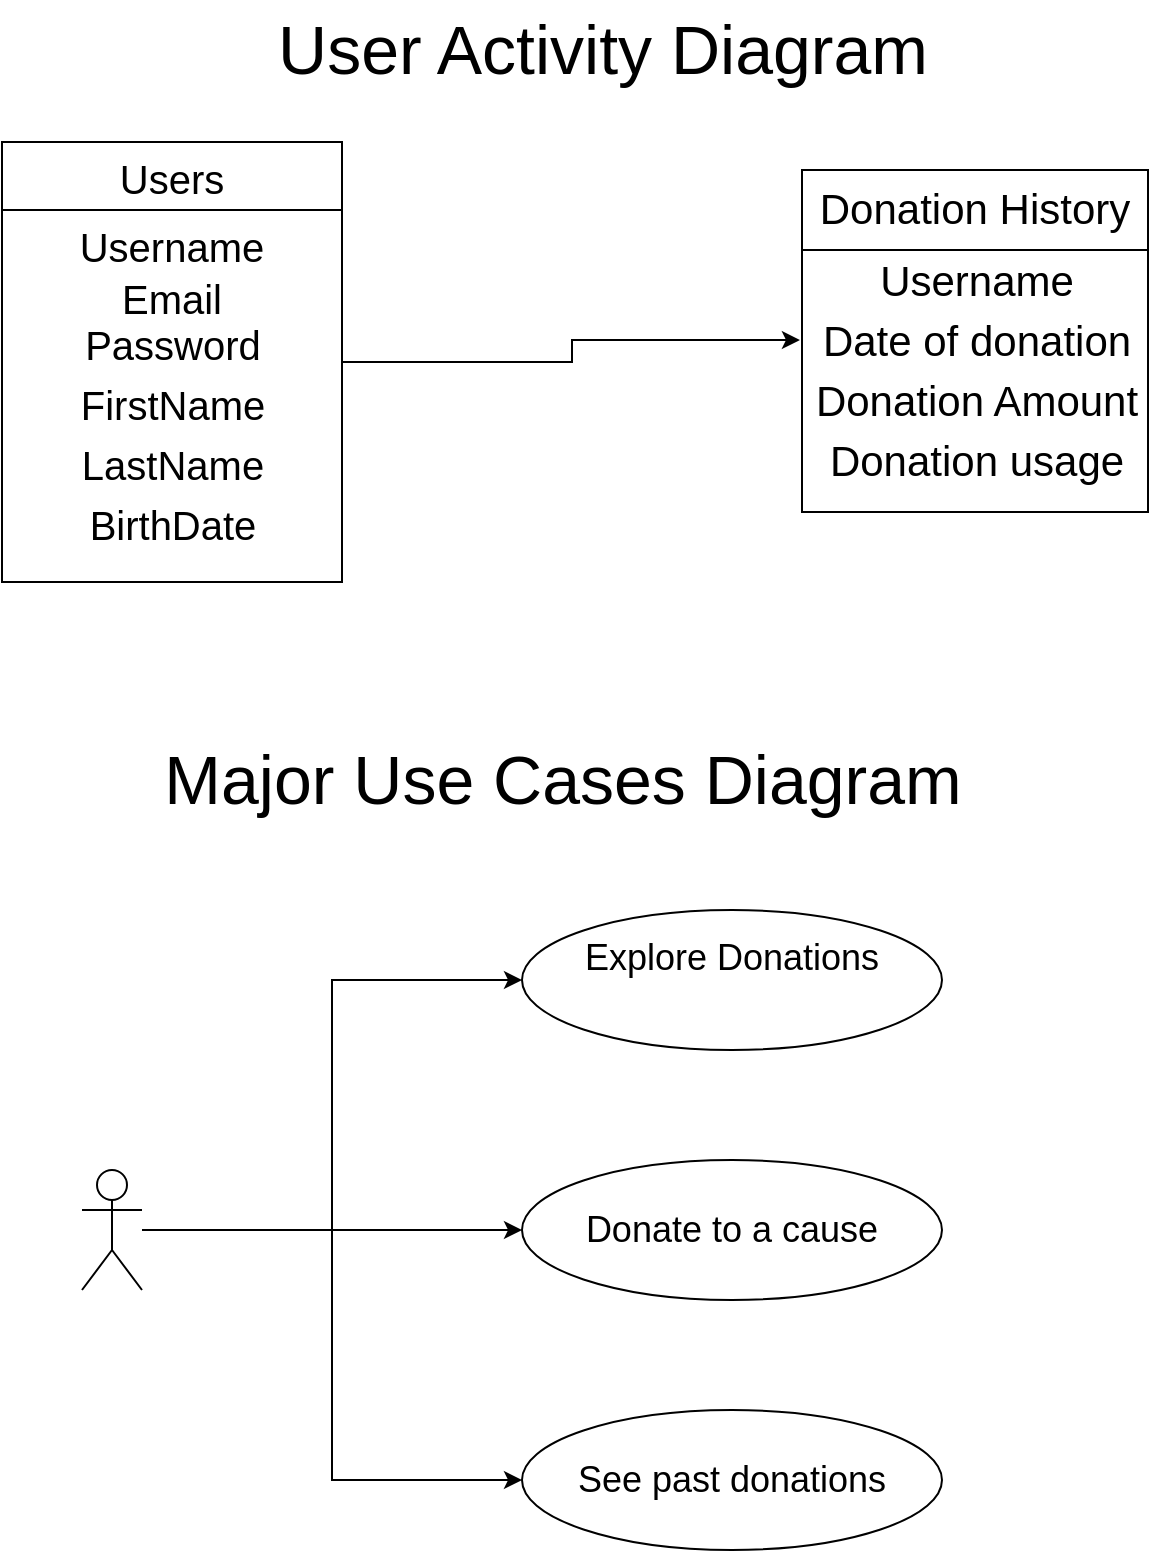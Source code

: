 <mxfile version="16.5.3" type="github">
  <diagram id="C5RBs43oDa-KdzZeNtuy" name="Page-1">
    <mxGraphModel dx="804" dy="477" grid="1" gridSize="10" guides="1" tooltips="1" connect="1" arrows="1" fold="1" page="1" pageScale="1" pageWidth="827" pageHeight="1169" math="0" shadow="0">
      <root>
        <mxCell id="WIyWlLk6GJQsqaUBKTNV-0" />
        <mxCell id="WIyWlLk6GJQsqaUBKTNV-1" parent="WIyWlLk6GJQsqaUBKTNV-0" />
        <mxCell id="Bm45ogmL2Bcnv3wqife3-13" style="edgeStyle=orthogonalEdgeStyle;rounded=0;orthogonalLoop=1;jettySize=auto;html=1;entryX=-0.006;entryY=0.5;entryDx=0;entryDy=0;entryPerimeter=0;" edge="1" parent="WIyWlLk6GJQsqaUBKTNV-1" source="zkfFHV4jXpPFQw0GAbJ--6" target="Bm45ogmL2Bcnv3wqife3-7">
          <mxGeometry relative="1" as="geometry" />
        </mxCell>
        <mxCell id="zkfFHV4jXpPFQw0GAbJ--6" value="Users" style="swimlane;fontStyle=0;align=center;verticalAlign=top;childLayout=stackLayout;horizontal=1;startSize=34;horizontalStack=0;resizeParent=1;resizeLast=0;collapsible=1;marginBottom=0;rounded=0;shadow=0;strokeWidth=1;fontSize=20;" parent="WIyWlLk6GJQsqaUBKTNV-1" vertex="1">
          <mxGeometry x="100" y="346" width="170" height="220" as="geometry">
            <mxRectangle x="130" y="380" width="160" height="26" as="alternateBounds" />
          </mxGeometry>
        </mxCell>
        <mxCell id="zkfFHV4jXpPFQw0GAbJ--7" value="Username&#xa;" style="text;align=center;verticalAlign=top;spacingLeft=4;spacingRight=4;overflow=hidden;rotatable=0;points=[[0,0.5],[1,0.5]];portConstraint=eastwest;fontSize=20;" parent="zkfFHV4jXpPFQw0GAbJ--6" vertex="1">
          <mxGeometry y="34" width="170" height="26" as="geometry" />
        </mxCell>
        <mxCell id="zkfFHV4jXpPFQw0GAbJ--8" value="Email" style="text;align=center;verticalAlign=top;spacingLeft=4;spacingRight=4;overflow=hidden;rotatable=0;points=[[0,0.5],[1,0.5]];portConstraint=eastwest;rounded=0;shadow=0;html=0;fontSize=20;" parent="zkfFHV4jXpPFQw0GAbJ--6" vertex="1">
          <mxGeometry y="60" width="170" height="26" as="geometry" />
        </mxCell>
        <mxCell id="Bm45ogmL2Bcnv3wqife3-1" value="Password" style="text;html=1;resizable=0;autosize=1;align=center;verticalAlign=middle;points=[];fillColor=none;strokeColor=none;rounded=0;fontSize=20;" vertex="1" parent="zkfFHV4jXpPFQw0GAbJ--6">
          <mxGeometry y="86" width="170" height="30" as="geometry" />
        </mxCell>
        <mxCell id="Bm45ogmL2Bcnv3wqife3-2" value="FirstName" style="text;html=1;resizable=0;autosize=1;align=center;verticalAlign=middle;points=[];fillColor=none;strokeColor=none;rounded=0;fontSize=20;" vertex="1" parent="zkfFHV4jXpPFQw0GAbJ--6">
          <mxGeometry y="116" width="170" height="30" as="geometry" />
        </mxCell>
        <mxCell id="Bm45ogmL2Bcnv3wqife3-4" value="LastName" style="text;html=1;resizable=0;autosize=1;align=center;verticalAlign=middle;points=[];fillColor=none;strokeColor=none;rounded=0;fontSize=20;" vertex="1" parent="zkfFHV4jXpPFQw0GAbJ--6">
          <mxGeometry y="146" width="170" height="30" as="geometry" />
        </mxCell>
        <mxCell id="Bm45ogmL2Bcnv3wqife3-5" value="BirthDate" style="text;html=1;resizable=0;autosize=1;align=center;verticalAlign=middle;points=[];fillColor=none;strokeColor=none;rounded=0;fontSize=20;" vertex="1" parent="zkfFHV4jXpPFQw0GAbJ--6">
          <mxGeometry y="176" width="170" height="30" as="geometry" />
        </mxCell>
        <mxCell id="zkfFHV4jXpPFQw0GAbJ--13" value="Donation History" style="swimlane;fontStyle=0;align=center;verticalAlign=top;childLayout=stackLayout;horizontal=1;startSize=40;horizontalStack=0;resizeParent=1;resizeLast=0;collapsible=1;marginBottom=0;rounded=0;shadow=0;strokeWidth=1;fontSize=21;" parent="WIyWlLk6GJQsqaUBKTNV-1" vertex="1">
          <mxGeometry x="500" y="360" width="173" height="171" as="geometry">
            <mxRectangle x="340" y="380" width="170" height="26" as="alternateBounds" />
          </mxGeometry>
        </mxCell>
        <mxCell id="Bm45ogmL2Bcnv3wqife3-6" value="Username" style="text;html=1;resizable=0;autosize=1;align=center;verticalAlign=middle;points=[];fillColor=none;strokeColor=none;rounded=0;fontSize=21;" vertex="1" parent="zkfFHV4jXpPFQw0GAbJ--13">
          <mxGeometry y="40" width="173" height="30" as="geometry" />
        </mxCell>
        <mxCell id="Bm45ogmL2Bcnv3wqife3-7" value="Date of donation" style="text;html=1;resizable=0;autosize=1;align=center;verticalAlign=middle;points=[];fillColor=none;strokeColor=none;rounded=0;fontSize=21;" vertex="1" parent="zkfFHV4jXpPFQw0GAbJ--13">
          <mxGeometry y="70" width="173" height="30" as="geometry" />
        </mxCell>
        <mxCell id="Bm45ogmL2Bcnv3wqife3-8" value="Donation Amount" style="text;html=1;resizable=0;autosize=1;align=center;verticalAlign=middle;points=[];fillColor=none;strokeColor=none;rounded=0;fontSize=21;" vertex="1" parent="zkfFHV4jXpPFQw0GAbJ--13">
          <mxGeometry y="100" width="173" height="30" as="geometry" />
        </mxCell>
        <mxCell id="Bm45ogmL2Bcnv3wqife3-11" value="Donation usage" style="text;html=1;resizable=0;autosize=1;align=center;verticalAlign=middle;points=[];fillColor=none;strokeColor=none;rounded=0;fontSize=21;" vertex="1" parent="zkfFHV4jXpPFQw0GAbJ--13">
          <mxGeometry y="130" width="173" height="30" as="geometry" />
        </mxCell>
        <mxCell id="Bm45ogmL2Bcnv3wqife3-14" value="User Activity Diagram" style="text;html=1;resizable=0;autosize=1;align=center;verticalAlign=middle;points=[];fillColor=none;strokeColor=none;rounded=0;fontSize=34;" vertex="1" parent="WIyWlLk6GJQsqaUBKTNV-1">
          <mxGeometry x="230" y="275" width="340" height="50" as="geometry" />
        </mxCell>
        <mxCell id="Bm45ogmL2Bcnv3wqife3-16" value="&lt;div style=&quot;font-size: 34px&quot;&gt;Major Use Cases Diagram&lt;/div&gt;" style="text;html=1;resizable=0;autosize=1;align=center;verticalAlign=middle;points=[];fillColor=none;strokeColor=none;rounded=0;fontSize=34;" vertex="1" parent="WIyWlLk6GJQsqaUBKTNV-1">
          <mxGeometry x="175" y="640" width="410" height="50" as="geometry" />
        </mxCell>
        <mxCell id="Bm45ogmL2Bcnv3wqife3-30" style="edgeStyle=orthogonalEdgeStyle;rounded=0;orthogonalLoop=1;jettySize=auto;html=1;entryX=0;entryY=0.5;entryDx=0;entryDy=0;fontSize=18;" edge="1" parent="WIyWlLk6GJQsqaUBKTNV-1" source="Bm45ogmL2Bcnv3wqife3-17" target="Bm45ogmL2Bcnv3wqife3-29">
          <mxGeometry relative="1" as="geometry" />
        </mxCell>
        <mxCell id="Bm45ogmL2Bcnv3wqife3-33" style="edgeStyle=orthogonalEdgeStyle;rounded=0;orthogonalLoop=1;jettySize=auto;html=1;entryX=0;entryY=0.5;entryDx=0;entryDy=0;fontSize=18;" edge="1" parent="WIyWlLk6GJQsqaUBKTNV-1" source="Bm45ogmL2Bcnv3wqife3-17" target="Bm45ogmL2Bcnv3wqife3-31">
          <mxGeometry relative="1" as="geometry" />
        </mxCell>
        <mxCell id="Bm45ogmL2Bcnv3wqife3-34" style="edgeStyle=orthogonalEdgeStyle;rounded=0;orthogonalLoop=1;jettySize=auto;html=1;entryX=0;entryY=0.5;entryDx=0;entryDy=0;fontSize=18;" edge="1" parent="WIyWlLk6GJQsqaUBKTNV-1" source="Bm45ogmL2Bcnv3wqife3-17" target="Bm45ogmL2Bcnv3wqife3-32">
          <mxGeometry relative="1" as="geometry" />
        </mxCell>
        <mxCell id="Bm45ogmL2Bcnv3wqife3-17" value="" style="shape=umlActor;verticalLabelPosition=bottom;verticalAlign=top;html=1;outlineConnect=0;fontSize=34;" vertex="1" parent="WIyWlLk6GJQsqaUBKTNV-1">
          <mxGeometry x="140" y="860" width="30" height="60" as="geometry" />
        </mxCell>
        <mxCell id="Bm45ogmL2Bcnv3wqife3-29" value="&#xa;&lt;font style=&quot;font-size: 18px&quot;&gt;Explore Donations&lt;/font&gt;&#xa;&#xa;" style="ellipse;whiteSpace=wrap;html=1;fontSize=18;" vertex="1" parent="WIyWlLk6GJQsqaUBKTNV-1">
          <mxGeometry x="360" y="730" width="210" height="70" as="geometry" />
        </mxCell>
        <mxCell id="Bm45ogmL2Bcnv3wqife3-31" value="Donate to a cause" style="ellipse;whiteSpace=wrap;html=1;fontSize=18;" vertex="1" parent="WIyWlLk6GJQsqaUBKTNV-1">
          <mxGeometry x="360" y="855" width="210" height="70" as="geometry" />
        </mxCell>
        <mxCell id="Bm45ogmL2Bcnv3wqife3-32" value="See past donations" style="ellipse;whiteSpace=wrap;html=1;fontSize=18;" vertex="1" parent="WIyWlLk6GJQsqaUBKTNV-1">
          <mxGeometry x="360" y="980" width="210" height="70" as="geometry" />
        </mxCell>
        <mxCell id="Bm45ogmL2Bcnv3wqife3-35" style="edgeStyle=orthogonalEdgeStyle;rounded=0;orthogonalLoop=1;jettySize=auto;html=1;exitX=0.5;exitY=1;exitDx=0;exitDy=0;fontSize=18;" edge="1" parent="WIyWlLk6GJQsqaUBKTNV-1" source="Bm45ogmL2Bcnv3wqife3-29" target="Bm45ogmL2Bcnv3wqife3-29">
          <mxGeometry relative="1" as="geometry" />
        </mxCell>
      </root>
    </mxGraphModel>
  </diagram>
</mxfile>
